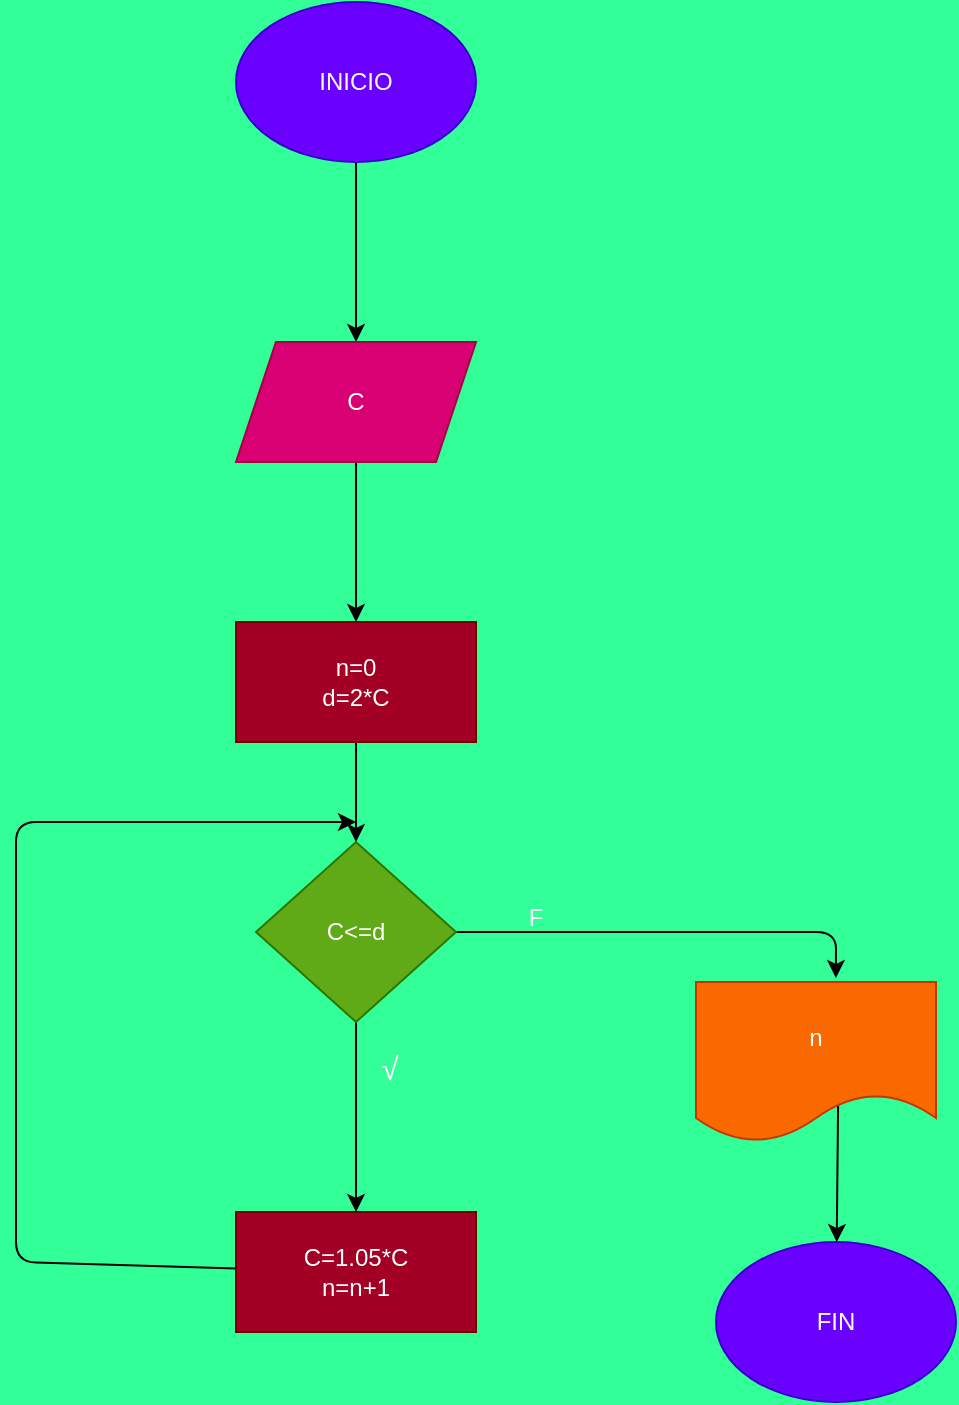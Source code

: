 <mxfile>
    <diagram id="Qh-VeXzxzz18Fay5YFaH" name="Página-1">
        <mxGraphModel dx="662" dy="401" grid="0" gridSize="10" guides="1" tooltips="1" connect="1" arrows="1" fold="1" page="1" pageScale="1" pageWidth="827" pageHeight="1169" background="#33FF99" math="0" shadow="0">
            <root>
                <mxCell id="0"/>
                <mxCell id="1" parent="0"/>
                <mxCell id="4" value="" style="edgeStyle=none;html=1;" edge="1" parent="1" source="2" target="3">
                    <mxGeometry relative="1" as="geometry"/>
                </mxCell>
                <mxCell id="2" value="INICIO" style="ellipse;whiteSpace=wrap;html=1;fillColor=#6a00ff;fontColor=#ffffff;strokeColor=#3700CC;" vertex="1" parent="1">
                    <mxGeometry x="220" y="30" width="120" height="80" as="geometry"/>
                </mxCell>
                <mxCell id="6" value="" style="edgeStyle=none;html=1;" edge="1" parent="1" source="3" target="5">
                    <mxGeometry relative="1" as="geometry"/>
                </mxCell>
                <mxCell id="3" value="C" style="shape=parallelogram;perimeter=parallelogramPerimeter;whiteSpace=wrap;html=1;fixedSize=1;fillColor=#d80073;fontColor=#ffffff;strokeColor=#A50040;" vertex="1" parent="1">
                    <mxGeometry x="220" y="200" width="120" height="60" as="geometry"/>
                </mxCell>
                <mxCell id="8" value="" style="edgeStyle=none;html=1;" edge="1" parent="1" source="5" target="7">
                    <mxGeometry relative="1" as="geometry"/>
                </mxCell>
                <mxCell id="5" value="n=0&lt;br&gt;d=2*C" style="whiteSpace=wrap;html=1;fillColor=#a20025;fontColor=#ffffff;strokeColor=#6F0000;" vertex="1" parent="1">
                    <mxGeometry x="220" y="340" width="120" height="60" as="geometry"/>
                </mxCell>
                <mxCell id="10" value="" style="edgeStyle=none;html=1;" edge="1" parent="1" source="7" target="9">
                    <mxGeometry relative="1" as="geometry"/>
                </mxCell>
                <mxCell id="14" value="" style="edgeStyle=none;html=1;entryX=0.583;entryY=-0.025;entryDx=0;entryDy=0;entryPerimeter=0;" edge="1" parent="1" source="7" target="13">
                    <mxGeometry relative="1" as="geometry">
                        <Array as="points">
                            <mxPoint x="520" y="495"/>
                        </Array>
                    </mxGeometry>
                </mxCell>
                <mxCell id="7" value="C&amp;lt;=d" style="rhombus;whiteSpace=wrap;html=1;fillColor=#60a917;fontColor=#ffffff;strokeColor=#2D7600;" vertex="1" parent="1">
                    <mxGeometry x="230" y="450" width="100" height="90" as="geometry"/>
                </mxCell>
                <mxCell id="12" value="" style="edgeStyle=none;html=1;" edge="1" parent="1" source="9">
                    <mxGeometry relative="1" as="geometry">
                        <mxPoint x="280" y="440" as="targetPoint"/>
                        <Array as="points">
                            <mxPoint x="110" y="660"/>
                            <mxPoint x="110" y="440"/>
                        </Array>
                    </mxGeometry>
                </mxCell>
                <mxCell id="9" value="C=1.05*C&lt;br&gt;n=n+1" style="whiteSpace=wrap;html=1;fillColor=#a20025;fontColor=#ffffff;strokeColor=#6F0000;" vertex="1" parent="1">
                    <mxGeometry x="220" y="635" width="120" height="60" as="geometry"/>
                </mxCell>
                <mxCell id="20" value="" style="edgeStyle=none;html=1;exitX=0.592;exitY=0.775;exitDx=0;exitDy=0;exitPerimeter=0;" edge="1" parent="1" source="13" target="19">
                    <mxGeometry relative="1" as="geometry">
                        <mxPoint x="510" y="600" as="sourcePoint"/>
                    </mxGeometry>
                </mxCell>
                <mxCell id="13" value="&lt;font color=&quot;#ffffff&quot;&gt;n&lt;/font&gt;" style="shape=document;whiteSpace=wrap;html=1;boundedLbl=1;fillColor=#fa6800;fontColor=#000000;strokeColor=#C73500;" vertex="1" parent="1">
                    <mxGeometry x="450" y="520" width="120" height="80" as="geometry"/>
                </mxCell>
                <mxCell id="19" value="FIN" style="ellipse;whiteSpace=wrap;html=1;fillColor=#6a00ff;fontColor=#ffffff;strokeColor=#3700CC;" vertex="1" parent="1">
                    <mxGeometry x="460" y="650" width="120" height="80" as="geometry"/>
                </mxCell>
                <mxCell id="21" value="F" style="text;html=1;strokeColor=none;fillColor=none;align=center;verticalAlign=middle;whiteSpace=wrap;rounded=0;fontColor=#FFFFFF;" vertex="1" parent="1">
                    <mxGeometry x="340" y="473" width="60" height="30" as="geometry"/>
                </mxCell>
                <mxCell id="22" value="&lt;span style=&quot;font-family: &amp;quot;Google Sans&amp;quot;, arial, sans-serif; font-size: 16px; text-align: start;&quot;&gt;√&lt;/span&gt;" style="text;html=1;strokeColor=none;fillColor=none;align=center;verticalAlign=middle;whiteSpace=wrap;rounded=0;fontColor=#FFFFFF;" vertex="1" parent="1">
                    <mxGeometry x="267" y="548" width="60" height="30" as="geometry"/>
                </mxCell>
            </root>
        </mxGraphModel>
    </diagram>
</mxfile>